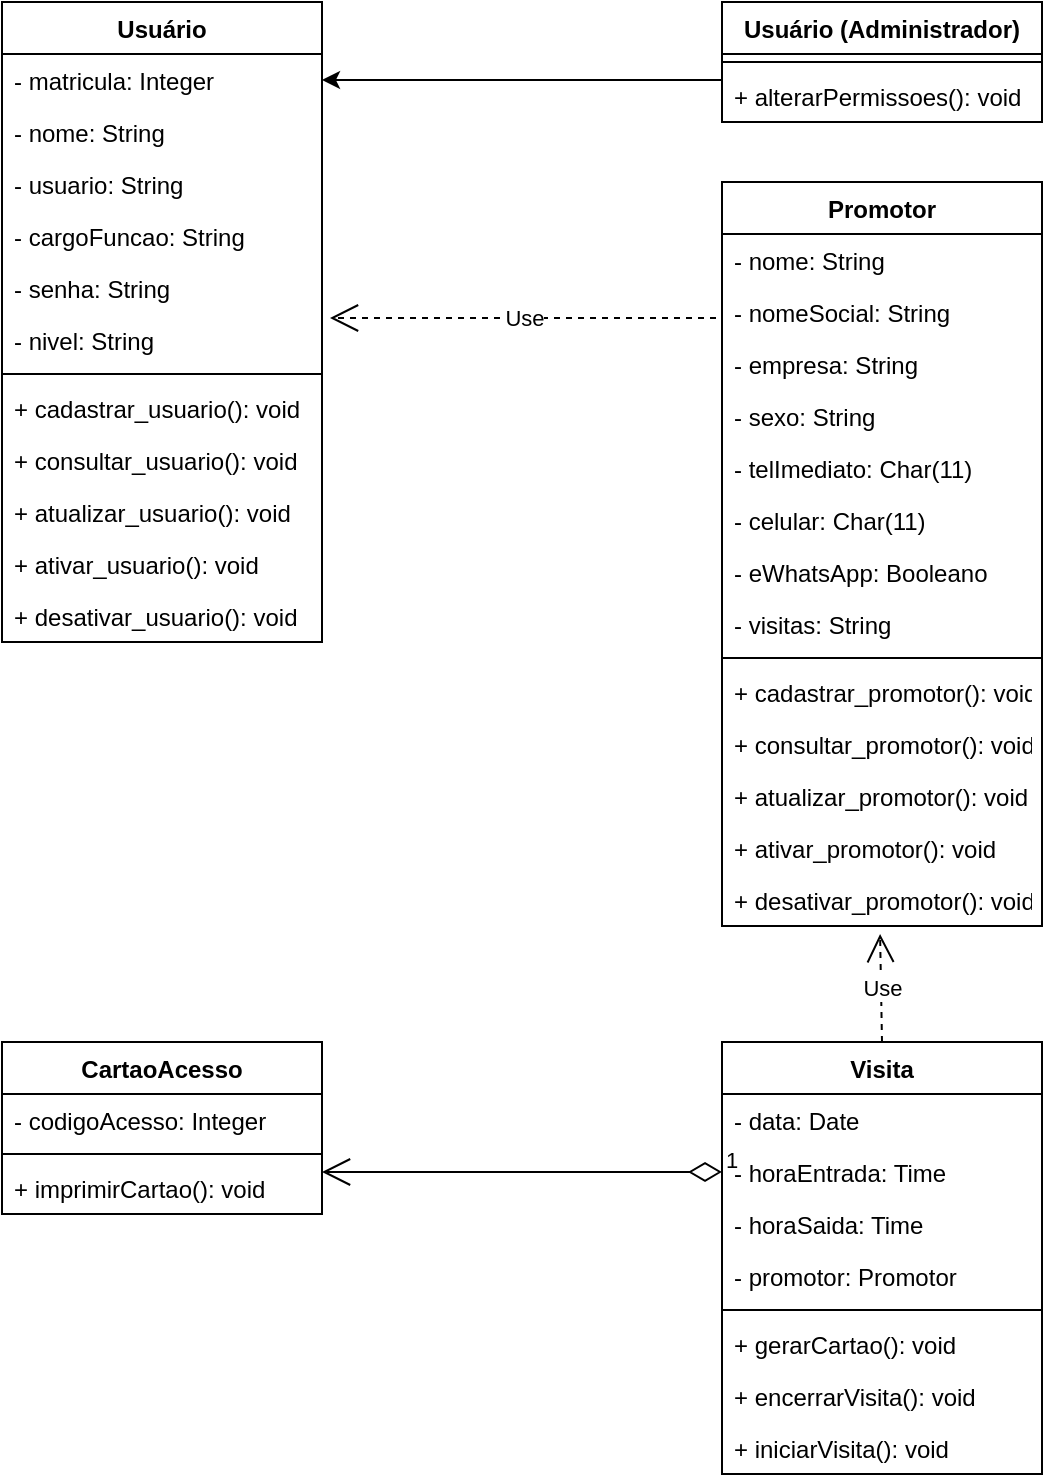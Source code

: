 <mxfile version="13.7.5" type="github">
  <diagram id="pGgssI6qMt_5oPleSiGL" name="Page-1">
    <mxGraphModel dx="1422" dy="762" grid="1" gridSize="10" guides="1" tooltips="1" connect="1" arrows="1" fold="1" page="1" pageScale="1" pageWidth="827" pageHeight="1169" background="none" math="0" shadow="0">
      <root>
        <mxCell id="0" />
        <mxCell id="1" parent="0" />
        <mxCell id="G3zsPfzmk0ipwuOxRxVW-1" value="Usuário" style="swimlane;fontStyle=1;align=center;verticalAlign=top;childLayout=stackLayout;horizontal=1;startSize=26;horizontalStack=0;resizeParent=1;resizeParentMax=0;resizeLast=0;collapsible=1;marginBottom=0;" parent="1" vertex="1">
          <mxGeometry x="40" y="40" width="160" height="320" as="geometry" />
        </mxCell>
        <mxCell id="G3zsPfzmk0ipwuOxRxVW-2" value="- matricula: Integer" style="text;strokeColor=none;fillColor=none;align=left;verticalAlign=top;spacingLeft=4;spacingRight=4;overflow=hidden;rotatable=0;points=[[0,0.5],[1,0.5]];portConstraint=eastwest;" parent="G3zsPfzmk0ipwuOxRxVW-1" vertex="1">
          <mxGeometry y="26" width="160" height="26" as="geometry" />
        </mxCell>
        <mxCell id="G3zsPfzmk0ipwuOxRxVW-5" value="- nome: String" style="text;strokeColor=none;fillColor=none;align=left;verticalAlign=top;spacingLeft=4;spacingRight=4;overflow=hidden;rotatable=0;points=[[0,0.5],[1,0.5]];portConstraint=eastwest;" parent="G3zsPfzmk0ipwuOxRxVW-1" vertex="1">
          <mxGeometry y="52" width="160" height="26" as="geometry" />
        </mxCell>
        <mxCell id="G3zsPfzmk0ipwuOxRxVW-26" value="- usuario: String" style="text;strokeColor=none;fillColor=none;align=left;verticalAlign=top;spacingLeft=4;spacingRight=4;overflow=hidden;rotatable=0;points=[[0,0.5],[1,0.5]];portConstraint=eastwest;" parent="G3zsPfzmk0ipwuOxRxVW-1" vertex="1">
          <mxGeometry y="78" width="160" height="26" as="geometry" />
        </mxCell>
        <mxCell id="G3zsPfzmk0ipwuOxRxVW-27" value="- cargoFuncao: String" style="text;strokeColor=none;fillColor=none;align=left;verticalAlign=top;spacingLeft=4;spacingRight=4;overflow=hidden;rotatable=0;points=[[0,0.5],[1,0.5]];portConstraint=eastwest;" parent="G3zsPfzmk0ipwuOxRxVW-1" vertex="1">
          <mxGeometry y="104" width="160" height="26" as="geometry" />
        </mxCell>
        <mxCell id="G3zsPfzmk0ipwuOxRxVW-28" value="- senha: String" style="text;strokeColor=none;fillColor=none;align=left;verticalAlign=top;spacingLeft=4;spacingRight=4;overflow=hidden;rotatable=0;points=[[0,0.5],[1,0.5]];portConstraint=eastwest;" parent="G3zsPfzmk0ipwuOxRxVW-1" vertex="1">
          <mxGeometry y="130" width="160" height="26" as="geometry" />
        </mxCell>
        <mxCell id="G3zsPfzmk0ipwuOxRxVW-29" value="- nivel: String" style="text;strokeColor=none;fillColor=none;align=left;verticalAlign=top;spacingLeft=4;spacingRight=4;overflow=hidden;rotatable=0;points=[[0,0.5],[1,0.5]];portConstraint=eastwest;" parent="G3zsPfzmk0ipwuOxRxVW-1" vertex="1">
          <mxGeometry y="156" width="160" height="26" as="geometry" />
        </mxCell>
        <mxCell id="G3zsPfzmk0ipwuOxRxVW-3" value="" style="line;strokeWidth=1;fillColor=none;align=left;verticalAlign=middle;spacingTop=-1;spacingLeft=3;spacingRight=3;rotatable=0;labelPosition=right;points=[];portConstraint=eastwest;" parent="G3zsPfzmk0ipwuOxRxVW-1" vertex="1">
          <mxGeometry y="182" width="160" height="8" as="geometry" />
        </mxCell>
        <mxCell id="G3zsPfzmk0ipwuOxRxVW-4" value="+ cadastrar_usuario(): void" style="text;strokeColor=none;fillColor=none;align=left;verticalAlign=top;spacingLeft=4;spacingRight=4;overflow=hidden;rotatable=0;points=[[0,0.5],[1,0.5]];portConstraint=eastwest;" parent="G3zsPfzmk0ipwuOxRxVW-1" vertex="1">
          <mxGeometry y="190" width="160" height="26" as="geometry" />
        </mxCell>
        <mxCell id="G3zsPfzmk0ipwuOxRxVW-32" value="+ consultar_usuario(): void" style="text;strokeColor=none;fillColor=none;align=left;verticalAlign=top;spacingLeft=4;spacingRight=4;overflow=hidden;rotatable=0;points=[[0,0.5],[1,0.5]];portConstraint=eastwest;" parent="G3zsPfzmk0ipwuOxRxVW-1" vertex="1">
          <mxGeometry y="216" width="160" height="26" as="geometry" />
        </mxCell>
        <mxCell id="Giadp9-98Y16QcXXvirk-1" value="+ atualizar_usuario(): void" style="text;strokeColor=none;fillColor=none;align=left;verticalAlign=top;spacingLeft=4;spacingRight=4;overflow=hidden;rotatable=0;points=[[0,0.5],[1,0.5]];portConstraint=eastwest;" vertex="1" parent="G3zsPfzmk0ipwuOxRxVW-1">
          <mxGeometry y="242" width="160" height="26" as="geometry" />
        </mxCell>
        <mxCell id="Giadp9-98Y16QcXXvirk-2" value="+ ativar_usuario(): void" style="text;strokeColor=none;fillColor=none;align=left;verticalAlign=top;spacingLeft=4;spacingRight=4;overflow=hidden;rotatable=0;points=[[0,0.5],[1,0.5]];portConstraint=eastwest;" vertex="1" parent="G3zsPfzmk0ipwuOxRxVW-1">
          <mxGeometry y="268" width="160" height="26" as="geometry" />
        </mxCell>
        <mxCell id="Giadp9-98Y16QcXXvirk-3" value="+ desativar_usuario(): void" style="text;strokeColor=none;fillColor=none;align=left;verticalAlign=top;spacingLeft=4;spacingRight=4;overflow=hidden;rotatable=0;points=[[0,0.5],[1,0.5]];portConstraint=eastwest;" vertex="1" parent="G3zsPfzmk0ipwuOxRxVW-1">
          <mxGeometry y="294" width="160" height="26" as="geometry" />
        </mxCell>
        <mxCell id="G3zsPfzmk0ipwuOxRxVW-10" value="" style="endArrow=classic;html=1;entryX=1;entryY=0.5;entryDx=0;entryDy=0;exitX=0;exitY=0.5;exitDx=0;exitDy=0;" parent="1" target="G3zsPfzmk0ipwuOxRxVW-2" edge="1">
          <mxGeometry width="50" height="50" relative="1" as="geometry">
            <mxPoint x="400" y="79" as="sourcePoint" />
            <mxPoint x="440" y="340" as="targetPoint" />
          </mxGeometry>
        </mxCell>
        <mxCell id="G3zsPfzmk0ipwuOxRxVW-15" value="Use" style="endArrow=open;endSize=12;dashed=1;html=1;entryX=1.025;entryY=0.077;entryDx=0;entryDy=0;entryPerimeter=0;" parent="1" target="G3zsPfzmk0ipwuOxRxVW-29" edge="1">
          <mxGeometry width="160" relative="1" as="geometry">
            <mxPoint x="397" y="198" as="sourcePoint" />
            <mxPoint x="206.08" y="247.012" as="targetPoint" />
          </mxGeometry>
        </mxCell>
        <mxCell id="G3zsPfzmk0ipwuOxRxVW-20" value="Use" style="endArrow=open;endSize=12;dashed=1;html=1;exitX=0.5;exitY=0;exitDx=0;exitDy=0;entryX=0.494;entryY=1.154;entryDx=0;entryDy=0;entryPerimeter=0;" parent="1" source="G3zsPfzmk0ipwuOxRxVW-16" target="Giadp9-98Y16QcXXvirk-19" edge="1">
          <mxGeometry width="160" relative="1" as="geometry">
            <mxPoint x="580" y="500" as="sourcePoint" />
            <mxPoint x="740" y="500" as="targetPoint" />
          </mxGeometry>
        </mxCell>
        <mxCell id="G3zsPfzmk0ipwuOxRxVW-25" value="1" style="endArrow=open;html=1;endSize=12;startArrow=diamondThin;startSize=14;startFill=0;edgeStyle=orthogonalEdgeStyle;align=left;verticalAlign=bottom;entryX=1;entryY=0.5;entryDx=0;entryDy=0;exitX=0;exitY=0.5;exitDx=0;exitDy=0;" parent="1" source="Giadp9-98Y16QcXXvirk-23" edge="1">
          <mxGeometry x="-1" y="3" relative="1" as="geometry">
            <mxPoint x="395" y="599" as="sourcePoint" />
            <mxPoint x="200" y="625" as="targetPoint" />
          </mxGeometry>
        </mxCell>
        <mxCell id="G3zsPfzmk0ipwuOxRxVW-6" value="Usuário (Administrador)" style="swimlane;fontStyle=1;align=center;verticalAlign=top;childLayout=stackLayout;horizontal=1;startSize=26;horizontalStack=0;resizeParent=1;resizeParentMax=0;resizeLast=0;collapsible=1;marginBottom=0;" parent="1" vertex="1">
          <mxGeometry x="400" y="40" width="160" height="60" as="geometry" />
        </mxCell>
        <mxCell id="G3zsPfzmk0ipwuOxRxVW-8" value="" style="line;strokeWidth=1;fillColor=none;align=left;verticalAlign=middle;spacingTop=-1;spacingLeft=3;spacingRight=3;rotatable=0;labelPosition=right;points=[];portConstraint=eastwest;" parent="G3zsPfzmk0ipwuOxRxVW-6" vertex="1">
          <mxGeometry y="26" width="160" height="8" as="geometry" />
        </mxCell>
        <mxCell id="G3zsPfzmk0ipwuOxRxVW-9" value="+ alterarPermissoes(): void" style="text;strokeColor=none;fillColor=none;align=left;verticalAlign=top;spacingLeft=4;spacingRight=4;overflow=hidden;rotatable=0;points=[[0,0.5],[1,0.5]];portConstraint=eastwest;" parent="G3zsPfzmk0ipwuOxRxVW-6" vertex="1">
          <mxGeometry y="34" width="160" height="26" as="geometry" />
        </mxCell>
        <mxCell id="Giadp9-98Y16QcXXvirk-5" value="Promotor" style="swimlane;fontStyle=1;align=center;verticalAlign=top;childLayout=stackLayout;horizontal=1;startSize=26;horizontalStack=0;resizeParent=1;resizeParentMax=0;resizeLast=0;collapsible=1;marginBottom=0;" vertex="1" parent="1">
          <mxGeometry x="400" y="130" width="160" height="372" as="geometry" />
        </mxCell>
        <mxCell id="Giadp9-98Y16QcXXvirk-6" value="- nome: String" style="text;strokeColor=none;fillColor=none;align=left;verticalAlign=top;spacingLeft=4;spacingRight=4;overflow=hidden;rotatable=0;points=[[0,0.5],[1,0.5]];portConstraint=eastwest;" vertex="1" parent="Giadp9-98Y16QcXXvirk-5">
          <mxGeometry y="26" width="160" height="26" as="geometry" />
        </mxCell>
        <mxCell id="Giadp9-98Y16QcXXvirk-7" value="- nomeSocial: String" style="text;strokeColor=none;fillColor=none;align=left;verticalAlign=top;spacingLeft=4;spacingRight=4;overflow=hidden;rotatable=0;points=[[0,0.5],[1,0.5]];portConstraint=eastwest;" vertex="1" parent="Giadp9-98Y16QcXXvirk-5">
          <mxGeometry y="52" width="160" height="26" as="geometry" />
        </mxCell>
        <mxCell id="Giadp9-98Y16QcXXvirk-8" value="- empresa: String" style="text;strokeColor=none;fillColor=none;align=left;verticalAlign=top;spacingLeft=4;spacingRight=4;overflow=hidden;rotatable=0;points=[[0,0.5],[1,0.5]];portConstraint=eastwest;" vertex="1" parent="Giadp9-98Y16QcXXvirk-5">
          <mxGeometry y="78" width="160" height="26" as="geometry" />
        </mxCell>
        <mxCell id="Giadp9-98Y16QcXXvirk-9" value="- sexo: String" style="text;strokeColor=none;fillColor=none;align=left;verticalAlign=top;spacingLeft=4;spacingRight=4;overflow=hidden;rotatable=0;points=[[0,0.5],[1,0.5]];portConstraint=eastwest;" vertex="1" parent="Giadp9-98Y16QcXXvirk-5">
          <mxGeometry y="104" width="160" height="26" as="geometry" />
        </mxCell>
        <mxCell id="Giadp9-98Y16QcXXvirk-10" value="- telImediato: Char(11)" style="text;strokeColor=none;fillColor=none;align=left;verticalAlign=top;spacingLeft=4;spacingRight=4;overflow=hidden;rotatable=0;points=[[0,0.5],[1,0.5]];portConstraint=eastwest;" vertex="1" parent="Giadp9-98Y16QcXXvirk-5">
          <mxGeometry y="130" width="160" height="26" as="geometry" />
        </mxCell>
        <mxCell id="Giadp9-98Y16QcXXvirk-11" value="- celular: Char(11)" style="text;strokeColor=none;fillColor=none;align=left;verticalAlign=top;spacingLeft=4;spacingRight=4;overflow=hidden;rotatable=0;points=[[0,0.5],[1,0.5]];portConstraint=eastwest;" vertex="1" parent="Giadp9-98Y16QcXXvirk-5">
          <mxGeometry y="156" width="160" height="26" as="geometry" />
        </mxCell>
        <mxCell id="Giadp9-98Y16QcXXvirk-12" value="- eWhatsApp: Booleano" style="text;strokeColor=none;fillColor=none;align=left;verticalAlign=top;spacingLeft=4;spacingRight=4;overflow=hidden;rotatable=0;points=[[0,0.5],[1,0.5]];portConstraint=eastwest;" vertex="1" parent="Giadp9-98Y16QcXXvirk-5">
          <mxGeometry y="182" width="160" height="26" as="geometry" />
        </mxCell>
        <mxCell id="Giadp9-98Y16QcXXvirk-13" value="- visitas: String" style="text;strokeColor=none;fillColor=none;align=left;verticalAlign=top;spacingLeft=4;spacingRight=4;overflow=hidden;rotatable=0;points=[[0,0.5],[1,0.5]];portConstraint=eastwest;" vertex="1" parent="Giadp9-98Y16QcXXvirk-5">
          <mxGeometry y="208" width="160" height="26" as="geometry" />
        </mxCell>
        <mxCell id="Giadp9-98Y16QcXXvirk-14" value="" style="line;strokeWidth=1;fillColor=none;align=left;verticalAlign=middle;spacingTop=-1;spacingLeft=3;spacingRight=3;rotatable=0;labelPosition=right;points=[];portConstraint=eastwest;" vertex="1" parent="Giadp9-98Y16QcXXvirk-5">
          <mxGeometry y="234" width="160" height="8" as="geometry" />
        </mxCell>
        <mxCell id="Giadp9-98Y16QcXXvirk-15" value="+ cadastrar_promotor(): void" style="text;strokeColor=none;fillColor=none;align=left;verticalAlign=top;spacingLeft=4;spacingRight=4;overflow=hidden;rotatable=0;points=[[0,0.5],[1,0.5]];portConstraint=eastwest;" vertex="1" parent="Giadp9-98Y16QcXXvirk-5">
          <mxGeometry y="242" width="160" height="26" as="geometry" />
        </mxCell>
        <mxCell id="Giadp9-98Y16QcXXvirk-16" value="+ consultar_promotor(): void" style="text;strokeColor=none;fillColor=none;align=left;verticalAlign=top;spacingLeft=4;spacingRight=4;overflow=hidden;rotatable=0;points=[[0,0.5],[1,0.5]];portConstraint=eastwest;" vertex="1" parent="Giadp9-98Y16QcXXvirk-5">
          <mxGeometry y="268" width="160" height="26" as="geometry" />
        </mxCell>
        <mxCell id="Giadp9-98Y16QcXXvirk-17" value="+ atualizar_promotor(): void" style="text;strokeColor=none;fillColor=none;align=left;verticalAlign=top;spacingLeft=4;spacingRight=4;overflow=hidden;rotatable=0;points=[[0,0.5],[1,0.5]];portConstraint=eastwest;" vertex="1" parent="Giadp9-98Y16QcXXvirk-5">
          <mxGeometry y="294" width="160" height="26" as="geometry" />
        </mxCell>
        <mxCell id="Giadp9-98Y16QcXXvirk-18" value="+ ativar_promotor(): void" style="text;strokeColor=none;fillColor=none;align=left;verticalAlign=top;spacingLeft=4;spacingRight=4;overflow=hidden;rotatable=0;points=[[0,0.5],[1,0.5]];portConstraint=eastwest;" vertex="1" parent="Giadp9-98Y16QcXXvirk-5">
          <mxGeometry y="320" width="160" height="26" as="geometry" />
        </mxCell>
        <mxCell id="Giadp9-98Y16QcXXvirk-19" value="+ desativar_promotor(): void" style="text;strokeColor=none;fillColor=none;align=left;verticalAlign=top;spacingLeft=4;spacingRight=4;overflow=hidden;rotatable=0;points=[[0,0.5],[1,0.5]];portConstraint=eastwest;" vertex="1" parent="Giadp9-98Y16QcXXvirk-5">
          <mxGeometry y="346" width="160" height="26" as="geometry" />
        </mxCell>
        <mxCell id="G3zsPfzmk0ipwuOxRxVW-16" value="Visita" style="swimlane;fontStyle=1;align=center;verticalAlign=top;childLayout=stackLayout;horizontal=1;startSize=26;horizontalStack=0;resizeParent=1;resizeParentMax=0;resizeLast=0;collapsible=1;marginBottom=0;" parent="1" vertex="1">
          <mxGeometry x="400" y="560" width="160" height="216" as="geometry" />
        </mxCell>
        <mxCell id="G3zsPfzmk0ipwuOxRxVW-17" value="- data: Date" style="text;strokeColor=none;fillColor=none;align=left;verticalAlign=top;spacingLeft=4;spacingRight=4;overflow=hidden;rotatable=0;points=[[0,0.5],[1,0.5]];portConstraint=eastwest;" parent="G3zsPfzmk0ipwuOxRxVW-16" vertex="1">
          <mxGeometry y="26" width="160" height="26" as="geometry" />
        </mxCell>
        <mxCell id="Giadp9-98Y16QcXXvirk-23" value="- horaEntrada: Time" style="text;strokeColor=none;fillColor=none;align=left;verticalAlign=top;spacingLeft=4;spacingRight=4;overflow=hidden;rotatable=0;points=[[0,0.5],[1,0.5]];portConstraint=eastwest;" vertex="1" parent="G3zsPfzmk0ipwuOxRxVW-16">
          <mxGeometry y="52" width="160" height="26" as="geometry" />
        </mxCell>
        <mxCell id="Giadp9-98Y16QcXXvirk-24" value="- horaSaida: Time" style="text;strokeColor=none;fillColor=none;align=left;verticalAlign=top;spacingLeft=4;spacingRight=4;overflow=hidden;rotatable=0;points=[[0,0.5],[1,0.5]];portConstraint=eastwest;" vertex="1" parent="G3zsPfzmk0ipwuOxRxVW-16">
          <mxGeometry y="78" width="160" height="26" as="geometry" />
        </mxCell>
        <mxCell id="Giadp9-98Y16QcXXvirk-25" value="- promotor: Promotor" style="text;strokeColor=none;fillColor=none;align=left;verticalAlign=top;spacingLeft=4;spacingRight=4;overflow=hidden;rotatable=0;points=[[0,0.5],[1,0.5]];portConstraint=eastwest;" vertex="1" parent="G3zsPfzmk0ipwuOxRxVW-16">
          <mxGeometry y="104" width="160" height="26" as="geometry" />
        </mxCell>
        <mxCell id="G3zsPfzmk0ipwuOxRxVW-18" value="" style="line;strokeWidth=1;fillColor=none;align=left;verticalAlign=middle;spacingTop=-1;spacingLeft=3;spacingRight=3;rotatable=0;labelPosition=right;points=[];portConstraint=eastwest;" parent="G3zsPfzmk0ipwuOxRxVW-16" vertex="1">
          <mxGeometry y="130" width="160" height="8" as="geometry" />
        </mxCell>
        <mxCell id="G3zsPfzmk0ipwuOxRxVW-19" value="+ gerarCartao(): void" style="text;strokeColor=none;fillColor=none;align=left;verticalAlign=top;spacingLeft=4;spacingRight=4;overflow=hidden;rotatable=0;points=[[0,0.5],[1,0.5]];portConstraint=eastwest;" parent="G3zsPfzmk0ipwuOxRxVW-16" vertex="1">
          <mxGeometry y="138" width="160" height="26" as="geometry" />
        </mxCell>
        <mxCell id="Giadp9-98Y16QcXXvirk-27" value="+ encerrarVisita(): void" style="text;strokeColor=none;fillColor=none;align=left;verticalAlign=top;spacingLeft=4;spacingRight=4;overflow=hidden;rotatable=0;points=[[0,0.5],[1,0.5]];portConstraint=eastwest;" vertex="1" parent="G3zsPfzmk0ipwuOxRxVW-16">
          <mxGeometry y="164" width="160" height="26" as="geometry" />
        </mxCell>
        <mxCell id="Giadp9-98Y16QcXXvirk-28" value="+ iniciarVisita(): void" style="text;strokeColor=none;fillColor=none;align=left;verticalAlign=top;spacingLeft=4;spacingRight=4;overflow=hidden;rotatable=0;points=[[0,0.5],[1,0.5]];portConstraint=eastwest;" vertex="1" parent="G3zsPfzmk0ipwuOxRxVW-16">
          <mxGeometry y="190" width="160" height="26" as="geometry" />
        </mxCell>
        <mxCell id="G3zsPfzmk0ipwuOxRxVW-21" value="CartaoAcesso" style="swimlane;fontStyle=1;align=center;verticalAlign=top;childLayout=stackLayout;horizontal=1;startSize=26;horizontalStack=0;resizeParent=1;resizeParentMax=0;resizeLast=0;collapsible=1;marginBottom=0;" parent="1" vertex="1">
          <mxGeometry x="40" y="560" width="160" height="86" as="geometry" />
        </mxCell>
        <mxCell id="Giadp9-98Y16QcXXvirk-26" value="- codigoAcesso: Integer" style="text;strokeColor=none;fillColor=none;align=left;verticalAlign=top;spacingLeft=4;spacingRight=4;overflow=hidden;rotatable=0;points=[[0,0.5],[1,0.5]];portConstraint=eastwest;" vertex="1" parent="G3zsPfzmk0ipwuOxRxVW-21">
          <mxGeometry y="26" width="160" height="26" as="geometry" />
        </mxCell>
        <mxCell id="G3zsPfzmk0ipwuOxRxVW-23" value="" style="line;strokeWidth=1;fillColor=none;align=left;verticalAlign=middle;spacingTop=-1;spacingLeft=3;spacingRight=3;rotatable=0;labelPosition=right;points=[];portConstraint=eastwest;" parent="G3zsPfzmk0ipwuOxRxVW-21" vertex="1">
          <mxGeometry y="52" width="160" height="8" as="geometry" />
        </mxCell>
        <mxCell id="G3zsPfzmk0ipwuOxRxVW-24" value="+ imprimirCartao(): void" style="text;strokeColor=none;fillColor=none;align=left;verticalAlign=top;spacingLeft=4;spacingRight=4;overflow=hidden;rotatable=0;points=[[0,0.5],[1,0.5]];portConstraint=eastwest;" parent="G3zsPfzmk0ipwuOxRxVW-21" vertex="1">
          <mxGeometry y="60" width="160" height="26" as="geometry" />
        </mxCell>
      </root>
    </mxGraphModel>
  </diagram>
</mxfile>
